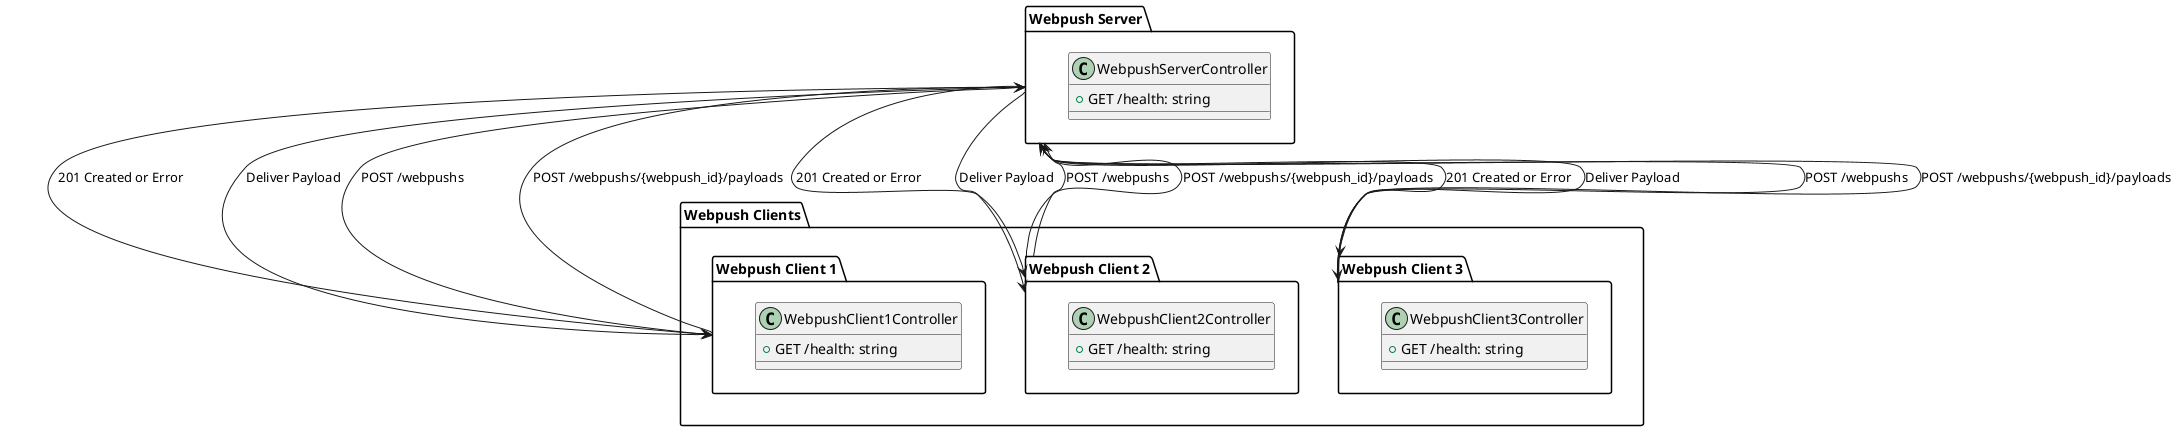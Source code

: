 ' @startuml

' !define class class
' !define ARROW --> : HTTP Request
' !define DIAMOND1 diamond
' !define DIAMOND2 diamond

' class User
' class Service
' class WebpushServer
' class WebpushClient

' User --> Service : Register Webpush
' Service --> WebpushServer : POST /webpushs
' WebpushServer --> Service : 201 Created or Error
' Service --> WebpushServer : POST /webpushs/{webpush_id}/payloads
' WebpushServer --> Service : Deliver Payload
' User --> Service : Disconnect Webpush
' Service --> WebpushServer : DELETE /webpushs/{webpush_id}
' WebpushServer --> Service : 204 No Content or Error

' @enduml


@startuml

package "Webpush Server" as WebpushServer {
    class WebpushServerController {
        + GET /health: string
    }

    ' class WebpushServerService {
    '     + checkHealth(): Promise<string>
    ' }

    ' class WebpushServerRepository {
    '     + checkHealth(): Promise<string>
    ' }

    ' class MessageDTO {
    '     + uuid: string
    '     + type: string
    '     + payload: string
    ' }

    ' WebpushServerController --> WebpushServerService : Register Webpush
    ' WebpushServerService --> WebpushServerRepository : Register Webpush
    ' WebpushServerRepository --> WebpushServerService : 201 Created or Error
    ' WebpushServerService --> WebpushServerController : 201 Created or Error

    ' WebpushServerController --> WebpushServerService : Deliver Payload
    ' WebpushServerService --> WebpushServerRepository : Deliver Payload
    ' WebpushServerRepository --> WebpushServerService : 200 OK or Error
    ' WebpushServerService --> WebpushServerController : 200 OK or Error

    ' WebpushServerController --> WebpushServerService : Disconnect Webpush
    ' WebpushServerService --> WebpushServerRepository : Disconnect Webpush
    ' WebpushServerRepository --> WebpushServerService : 204 No Content or Error
    ' WebpushServerService --> WebpushServerController : 204 No Content or Error
}

package "Webpush Clients" as WebpushClients {
    package "Webpush Client 1" as WebpushClient1 {
        class WebpushClient1Controller {
            + GET /health: string
        }

        ' class WebpushClient1Service {
        '     + checkHealth(): Promise<string>
        ' }

        ' class WebpushClient1Repository {
        '     + checkHealth(): Promise<string>
        ' }

        ' WebpushClient1Controller --> WebpushClient1Service : Register Webpush
        ' WebpushClient1Service --> WebpushClient1Repository : Register Webpush
        ' WebpushClient1Repository --> WebpushClient1Service : 201 Created or Error
        ' WebpushClient1Service --> WebpushClient1Controller : 201 Created or Error

        ' WebpushClient1Controller --> WebpushClient1Service : Send Payload
        ' WebpushClient1Service --> WebpushClient1Repository : Send Payload
        ' WebpushClient1Repository --> WebpushClient1Service : 200 OK or Error
        ' WebpushClient1Service --> WebpushClient1Controller : 200 OK or Error

        ' WebpushClient1Controller --> WebpushClient1Service : Receive Payload
        ' WebpushClient1Service --> WebpushClient1Repository : Receive Payload
        ' WebpushClient1Repository --> WebpushClient1Service : 200 OK or Error
        ' WebpushClient1Service --> WebpushClient1Controller : 200 OK or Error

        ' WebpushClient1Controller --> WebpushClient1Service : Disconnect Webpush
        ' WebpushClient1Service --> WebpushClient1Repository : Disconnect Webpush
        ' WebpushClient1Repository --> WebpushClient1Service : 204 No Content or Error
        ' WebpushClient1Service --> WebpushClient1Controller : 204 No Content or Error
    }

    package "Webpush Client 2" as WebpushClient2 {
        class WebpushClient2Controller {
            + GET /health: string
        }

        ' class WebpushClient2Service {
        '     + checkHealth(): Promise<string>
        ' }

        ' class WebpushClient2Repository {
        '     + checkHealth(): Promise<string>
        ' }

        ' WebpushClient1Controller --> WebpushClient1Service : Register Webpush
        ' WebpushClient1Service --> WebpushClient1Repository : Register Webpush
        ' WebpushClient1Repository --> WebpushClient1Service : 201 Created or Error
        ' WebpushClient1Service --> WebpushClient1Controller : 201 Created or Error

        ' WebpushClient1Controller --> WebpushClient1Service : Send Payload
        ' WebpushClient1Service --> WebpushClient1Repository : Send Payload
        ' WebpushClient1Repository --> WebpushClient1Service : 200 OK or Error
        ' WebpushClient1Service --> WebpushClient1Controller : 200 OK or Error

        ' WebpushClient1Controller --> WebpushClient1Service : Receive Payload
        ' WebpushClient1Service --> WebpushClient1Repository : Receive Payload
        ' WebpushClient1Repository --> WebpushClient1Service : 200 OK or Error
        ' WebpushClient1Service --> WebpushClient1Controller : 200 OK or Error

        ' WebpushClient1Controller --> WebpushClient1Service : Disconnect Webpush
        ' WebpushClient1Service --> WebpushClient1Repository : Disconnect Webpush
        ' WebpushClient1Repository --> WebpushClient1Service : 204 No Content or Error
        ' WebpushClient1Service --> WebpushClient1Controller : 204 No Content or Error
    }

    package "Webpush Client 3" as WebpushClient3 {
        class WebpushClient3Controller {
            + GET /health: string
        }

        ' class WebpushClient3Service {
        '     + checkHealth(): Promise<string>
        ' }

        ' class WebpushClient3Repository {
        '     + checkHealth(): Promise<string>
        ' }

        ' WebpushClient1Controller --> WebpushClient1Service : Register Webpush
        ' WebpushClient1Service --> WebpushClient1Repository : Register Webpush
        ' WebpushClient1Repository --> WebpushClient1Service : 201 Created or Error
        ' WebpushClient1Service --> WebpushClient1Controller : 201 Created or Error

        ' WebpushClient1Controller --> WebpushClient1Service : Send Payload
        ' WebpushClient1Service --> WebpushClient1Repository : Send Payload
        ' WebpushClient1Repository --> WebpushClient1Service : 200 OK or Error
        ' WebpushClient1Service --> WebpushClient1Controller : 200 OK or Error

        ' WebpushClient1Controller --> WebpushClient1Service : Receive Payload
        ' WebpushClient1Service --> WebpushClient1Repository : Receive Payload
        ' WebpushClient1Repository --> WebpushClient1Service : 200 OK or Error
        ' WebpushClient1Service --> WebpushClient1Controller : 200 OK or Error

        ' WebpushClient1Controller --> WebpushClient1Service : Disconnect Webpush
        ' WebpushClient1Service --> WebpushClient1Repository : Disconnect Webpush
        ' WebpushClient1Repository --> WebpushClient1Service : 204 No Content or Error
        ' WebpushClient1Service --> WebpushClient1Controller : 204 No Content or Error
    }
}

' package "Security" {
'     class Authentication {
'         + authenticateRequest(request: HttpRequest): boolean
'     }
'     class Authorization {
'         + authorizeRequest(request: HttpRequest): boolean
'     }
'     class SecretKeyValidation {
'         + validateSecretKey(payload: WebpushPayload, secretKey: string): boolean
'     }

'     ' Authorization --> Authentication : authenticateRequest()
'     ' SecretKeyValidation --> Authorization : authorizeRequest()
'     ' SecretKeyValidation --> WebpushServer : validateSecretKey()
' }

' package "Monitoring & Logging" {
'     class MonitoringService {
'         + trackWebpushPerformance(webpushId: ID): PerformanceMetrics
'     }
'     class LoggingService {
'         + logWebpushEvent(eventData: WebpushEvent): void
'     }

'     ' MonitoringService --> WebpushServer : trackWebpushPerformance()
'     ' LoggingService --> WebpushServer : logWebpushEvent()
' }

' package "Event Tracking" {
'     class EventTrackingService {
'         + trackEvent(eventData: WebpushEvent): EventStatus
'     }

'     ' EventTrackingService --> WebpushServer : trackEvent()
' }

WebpushClient1 --> WebpushServer : POST /webpushs
WebpushClient2 --> WebpushServer : POST /webpushs
WebpushClient3 --> WebpushServer : POST /webpushs

WebpushServer --> WebpushClient1 : 201 Created or Error
WebpushServer --> WebpushClient2 : 201 Created or Error
WebpushServer --> WebpushClient3 : 201 Created or Error

WebpushClient1 --> WebpushServer : POST /webpushs/{webpush_id}/payloads
WebpushClient2 --> WebpushServer : POST /webpushs/{webpush_id}/payloads
WebpushClient3 --> WebpushServer : POST /webpushs/{webpush_id}/payloads

WebpushServer --> WebpushClient1 : Deliver Payload
WebpushServer --> WebpushClient2 : Deliver Payload
WebpushServer --> WebpushClient3 : Deliver Payload



' Security.Authentication --> Security.Authorization : Authorize Request
' Security.Authorization --> Security.SecretKeyValidation : Validate Secret Key

' MonitoringService --> WebpushServer : Track Webpush Performance
' LoggingService --> WebpushServer : Log Webpush Event
' EventTrackingService --> WebpushServer : Track Event

@enduml
